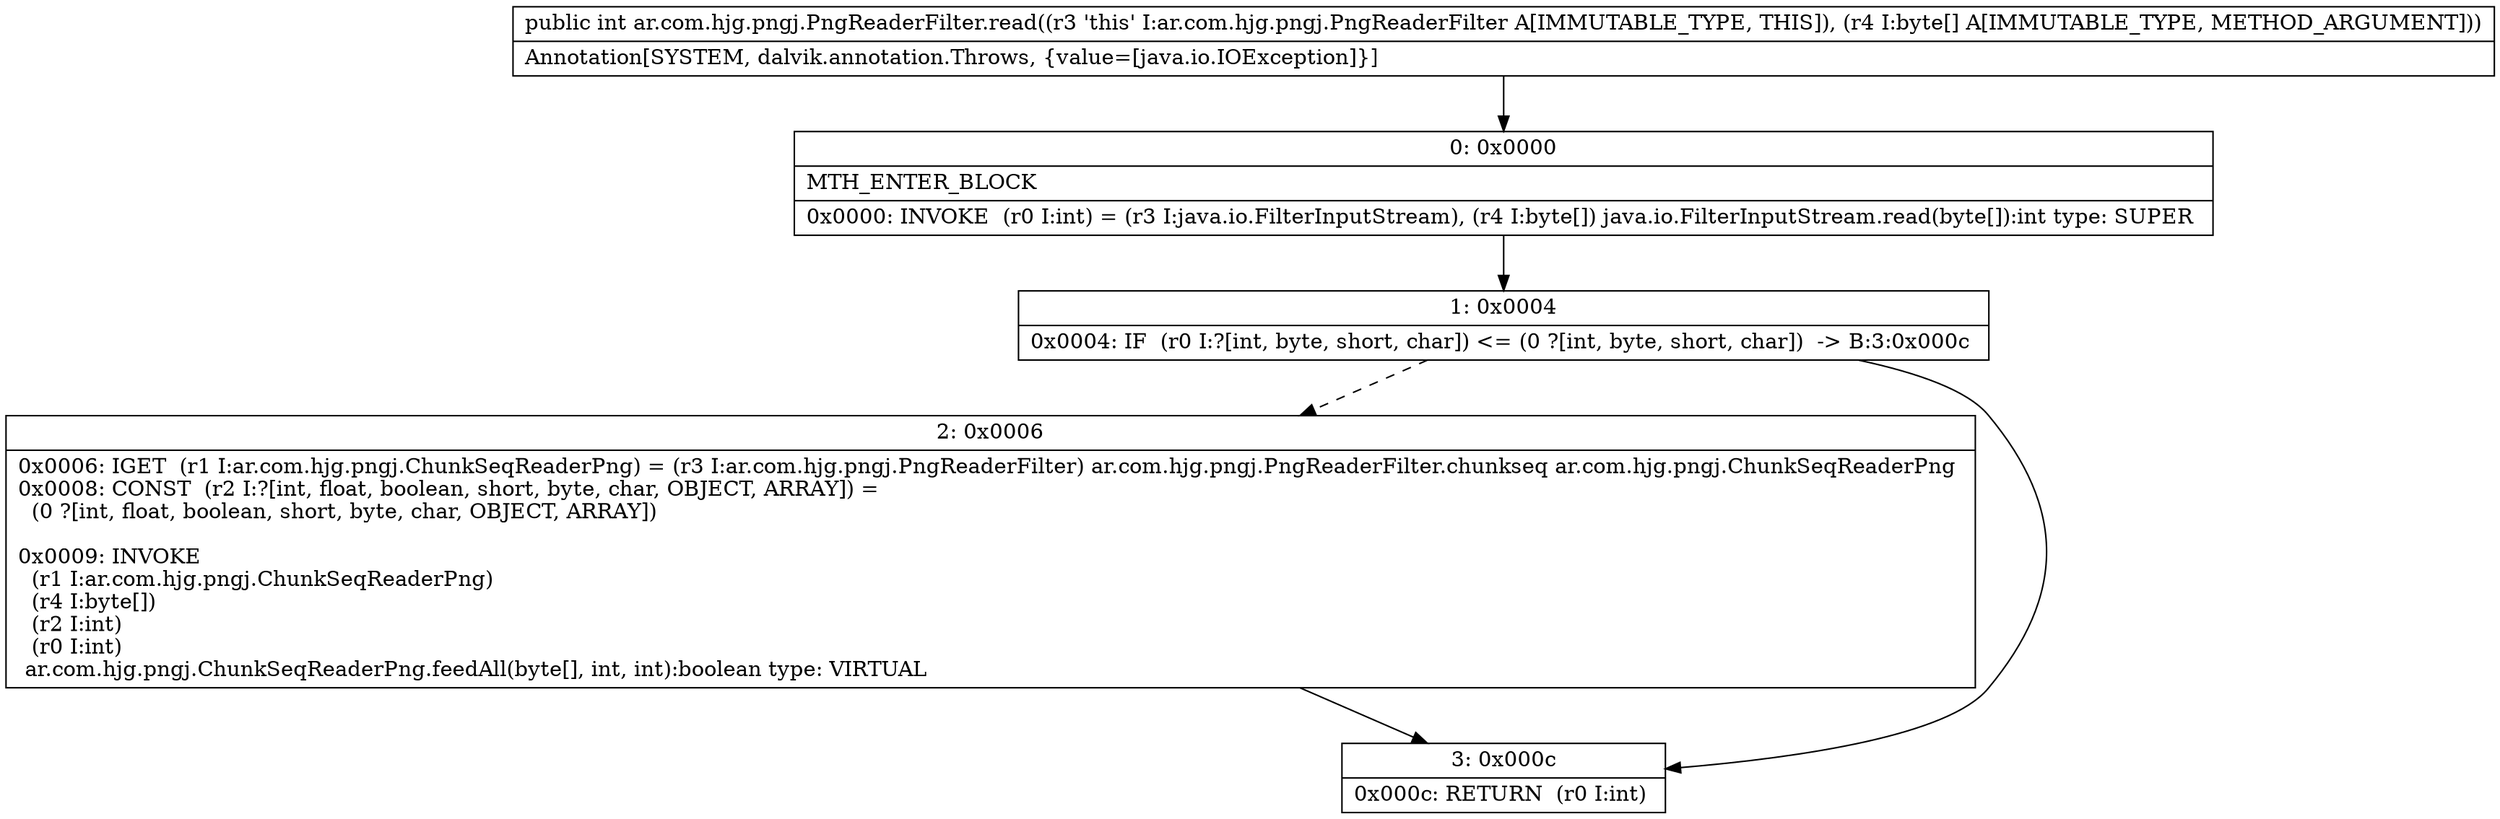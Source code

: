 digraph "CFG forar.com.hjg.pngj.PngReaderFilter.read([B)I" {
Node_0 [shape=record,label="{0\:\ 0x0000|MTH_ENTER_BLOCK\l|0x0000: INVOKE  (r0 I:int) = (r3 I:java.io.FilterInputStream), (r4 I:byte[]) java.io.FilterInputStream.read(byte[]):int type: SUPER \l}"];
Node_1 [shape=record,label="{1\:\ 0x0004|0x0004: IF  (r0 I:?[int, byte, short, char]) \<= (0 ?[int, byte, short, char])  \-\> B:3:0x000c \l}"];
Node_2 [shape=record,label="{2\:\ 0x0006|0x0006: IGET  (r1 I:ar.com.hjg.pngj.ChunkSeqReaderPng) = (r3 I:ar.com.hjg.pngj.PngReaderFilter) ar.com.hjg.pngj.PngReaderFilter.chunkseq ar.com.hjg.pngj.ChunkSeqReaderPng \l0x0008: CONST  (r2 I:?[int, float, boolean, short, byte, char, OBJECT, ARRAY]) = \l  (0 ?[int, float, boolean, short, byte, char, OBJECT, ARRAY])\l \l0x0009: INVOKE  \l  (r1 I:ar.com.hjg.pngj.ChunkSeqReaderPng)\l  (r4 I:byte[])\l  (r2 I:int)\l  (r0 I:int)\l ar.com.hjg.pngj.ChunkSeqReaderPng.feedAll(byte[], int, int):boolean type: VIRTUAL \l}"];
Node_3 [shape=record,label="{3\:\ 0x000c|0x000c: RETURN  (r0 I:int) \l}"];
MethodNode[shape=record,label="{public int ar.com.hjg.pngj.PngReaderFilter.read((r3 'this' I:ar.com.hjg.pngj.PngReaderFilter A[IMMUTABLE_TYPE, THIS]), (r4 I:byte[] A[IMMUTABLE_TYPE, METHOD_ARGUMENT]))  | Annotation[SYSTEM, dalvik.annotation.Throws, \{value=[java.io.IOException]\}]\l}"];
MethodNode -> Node_0;
Node_0 -> Node_1;
Node_1 -> Node_2[style=dashed];
Node_1 -> Node_3;
Node_2 -> Node_3;
}

